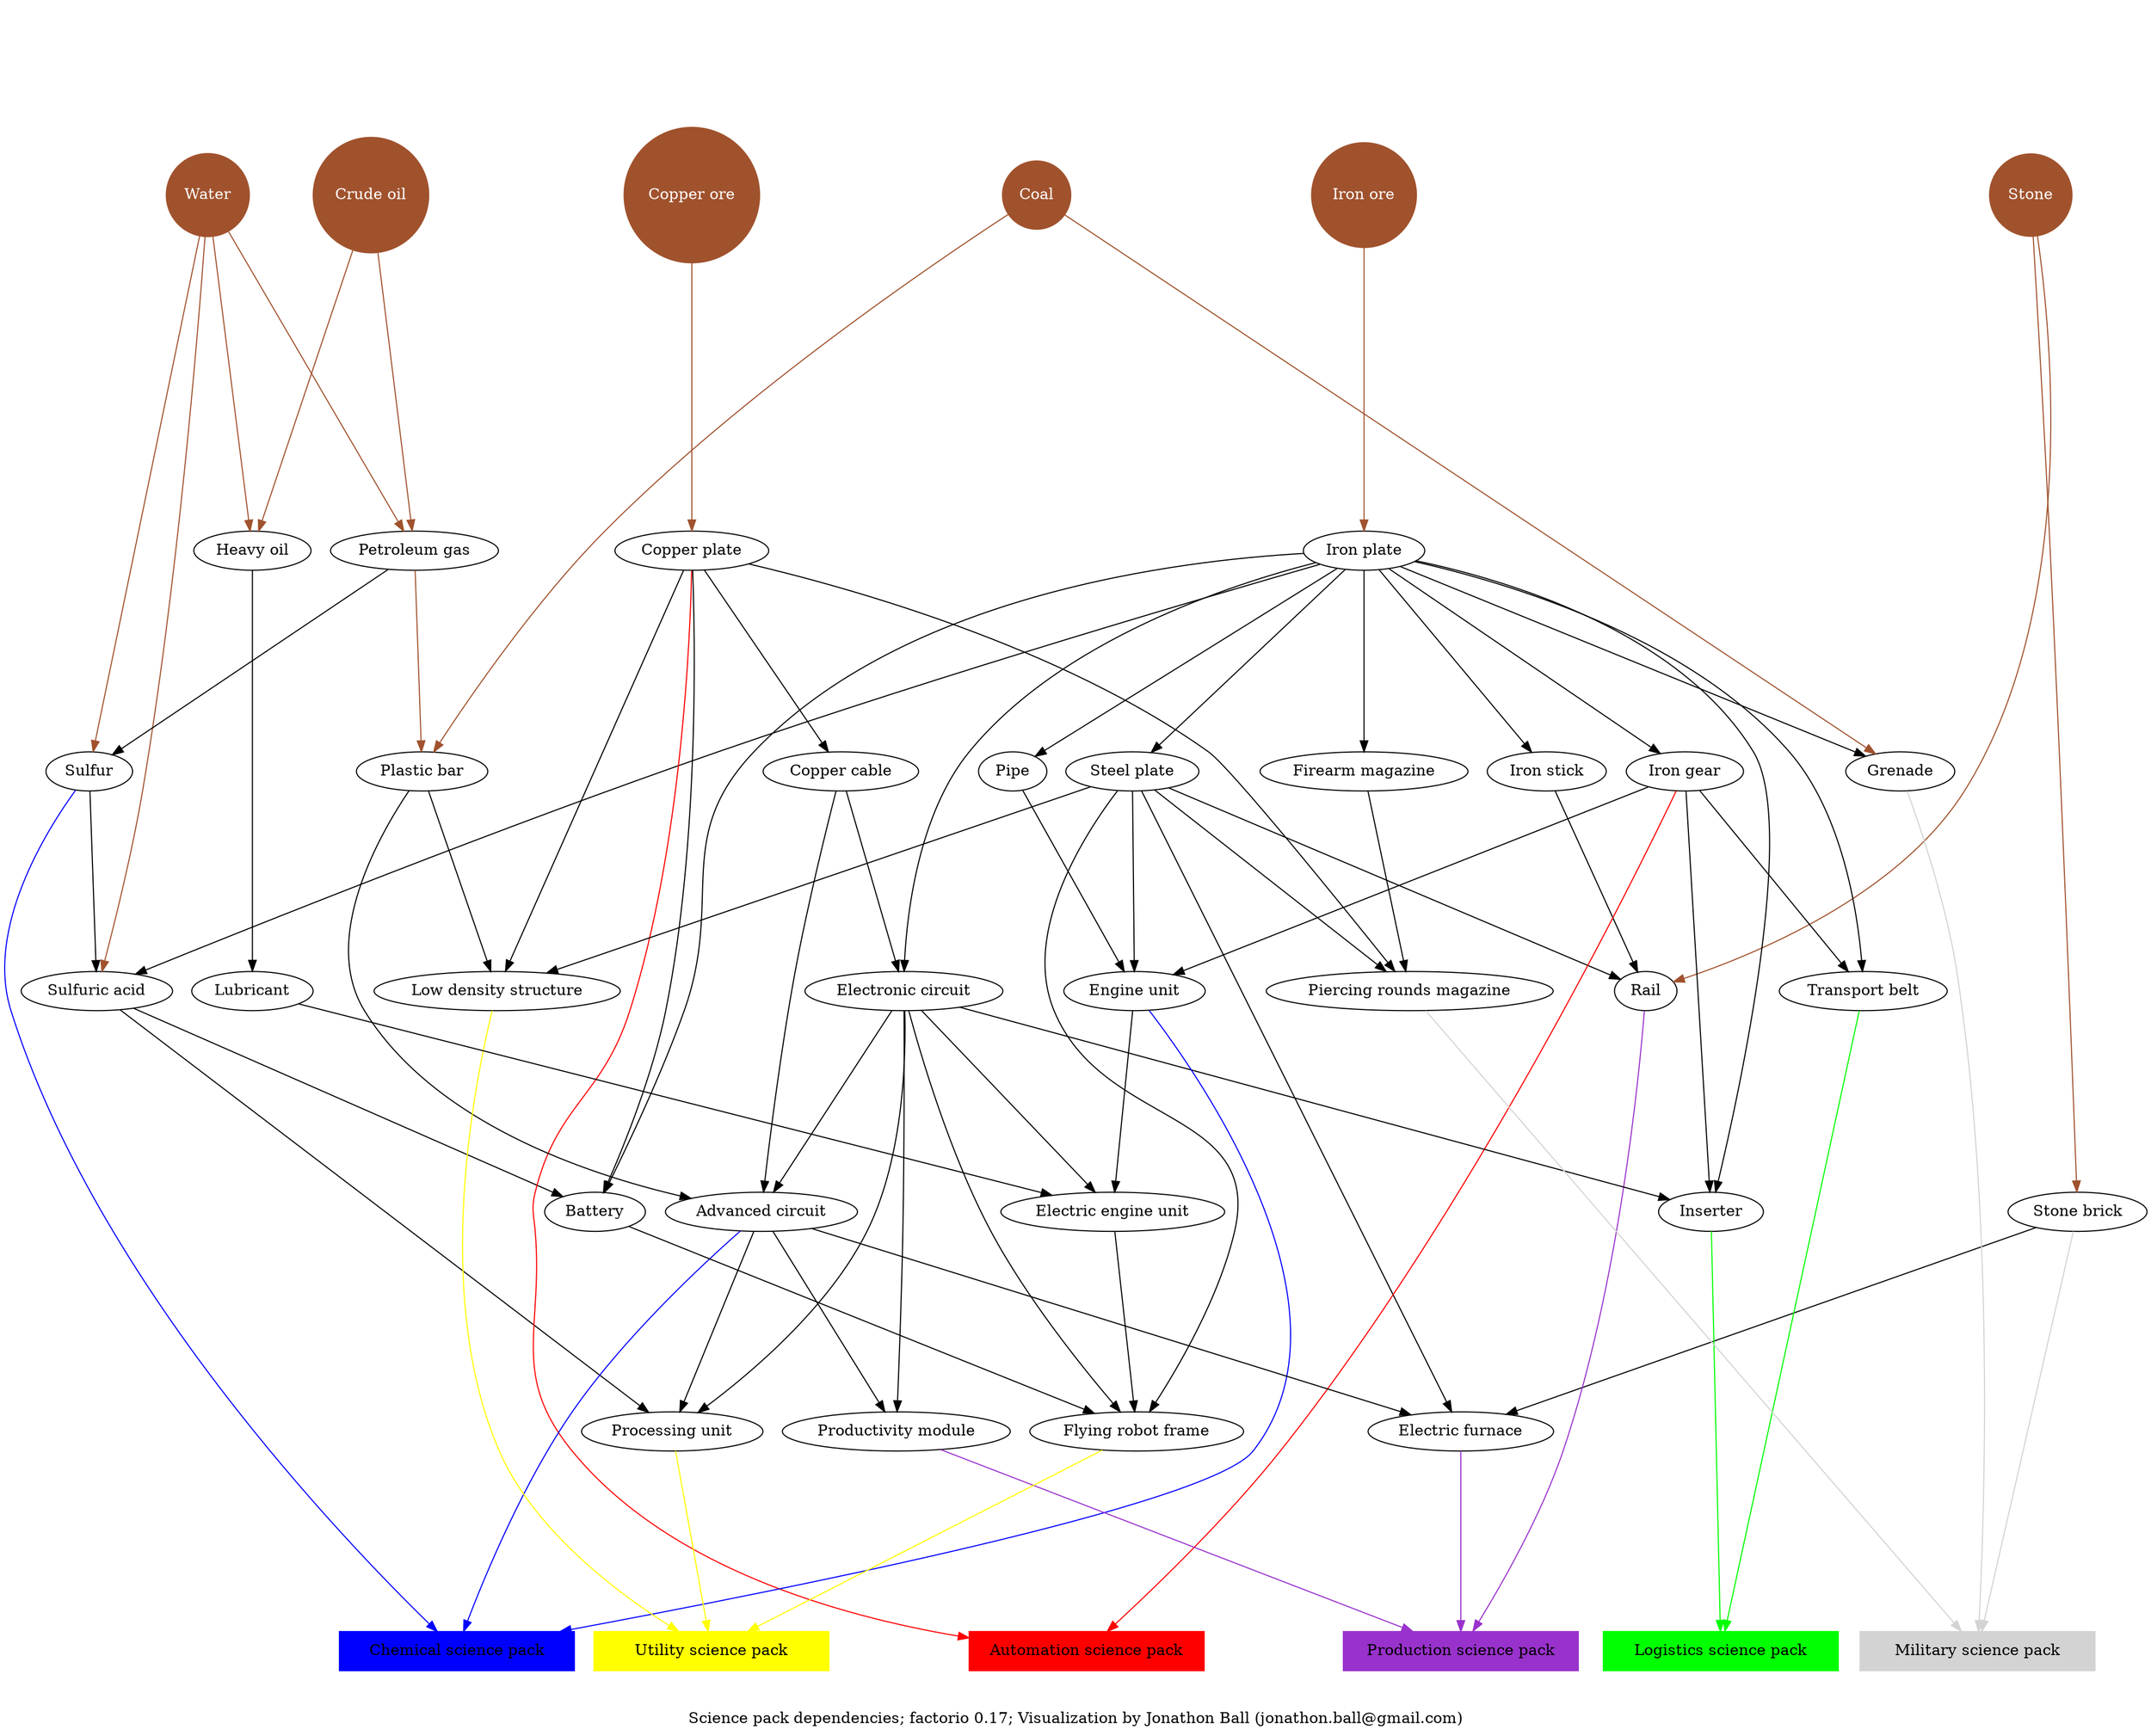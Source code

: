 digraph science_packs {

  label = "Science pack dependencies; factorio 0.17; Visualization by Jonathon Ball (jonathon.ball@gmail.com)";

  subgraph resources {
    node [
      style     = filled,
      fontcolor = white,
      shape     = Mcircle,
      color     = "#a0522d"
    ];

    "Coal";
    "Crude oil";
    "Iron ore";
    "Copper ore";
    "Water";
    "Stone";

    rank = min;
  }

  subgraph science_packs {
    node [
      style = filled,
      shape = box,
      width = 3
    ];

    "Automation science pack" [color = "#ff0000"];
    "Logistics science pack"  [color = "#00ff00"];
    "Chemical science pack"   [color = "#0000ff"];
    "Military science pack"   [color = "#D3D3D3"];
    "Production science pack" [color = "#9932CC"];
    "Utility science pack"    [color = "#FFFF00"];

    rank = max;
  }

  "Water" -> "Sulfur" [color = "#a0522d"];
  "Petroleum gas" -> "Sulfur";

  {
    "Iron plate";
    "Sulfur";
  } -> "Sulfuric acid";
  "Water" -> "Sulfuric acid" [color = "#a0522d"];

  "Stone" -> "Stone brick" [color = "#a0522d"];

  {
    "Crude oil";
    "Water";
  } -> {
    "Petroleum gas";
    "Heavy oil";
  } [color = "#a0522d"];

  "Iron ore" -> "Iron plate" [color = "#a0522d"];

  "Copper ore" -> "Copper plate" [color = "#a0522d"];

  "Coal" -> "Grenade" [color = "#a0522d"];
  "Iron plate" -> "Grenade";

  {
    "Coal";
    "Petroleum gas";
  } -> "Plastic bar" [color = "#a0522d"];

  "Stone" -> "Rail" [color = "#a0522d"];
  {
    "Iron stick"
    "Steel plate"
  } -> "Rail";

  "Iron plate" -> "Firearm magazine";

  "Iron plate" -> "Iron stick";

  "Iron plate" -> "Pipe";

  "Iron plate" -> "Iron gear";

  "Iron plate" -> "Steel plate";

  "Copper plate" -> "Copper cable";

  {
    "Iron plate";
    "Iron gear";
  } -> "Transport belt";

  {
    "Iron plate";
    "Copper cable";
  } -> "Electronic circuit";

  {
    "Iron plate";
    "Iron gear";
    "Electronic circuit";
  } -> "Inserter";

  {
    "Steel plate";
    "Iron gear";
    "Pipe";
  } -> "Engine unit";

  {
    "Plastic bar";
    "Copper cable";
    "Electronic circuit";
  } -> "Advanced circuit";

  {
    "Copper plate";
    "Steel plate";
    "Firearm magazine";
  } -> "Piercing rounds magazine";

  {
    "Advanced circuit";
    "Steel plate";
    "Stone brick";
  } -> "Electric furnace";

  {
    "Electronic circuit";
    "Advanced circuit";
  } -> "Productivity module";

  {
    "Copper plate";
    "Iron plate";
    "Sulfuric acid";
  } -> "Battery";

  {
    "Copper plate";
    "Plastic bar";
    "Steel plate";
  } -> "Low density structure";

  {
    "Electronic circuit";
    "Advanced circuit";
    "Sulfuric acid";
  } -> "Processing unit";

  "Heavy oil" -> "Lubricant";

  {
    "Electronic circuit";
    "Engine unit";
    "Lubricant";
  } -> "Electric engine unit"

  {
    "Battery";
    "Electric engine unit";
    "Electronic circuit";
    "Steel plate";
  } -> "Flying robot frame";

  {
    "Copper plate";
    "Iron gear";
  } -> "Automation science pack" [color = "#ff0000"];

  {
    "Transport belt";
    "Inserter";
  } -> "Logistics science pack" [color = "#00ff00"];

  {
    "Engine unit";
    "Sulfur";
    "Advanced circuit";
  } -> "Chemical science pack" [color = "#0000ff"];

  {
    "Piercing rounds magazine";
    "Grenade";
    "Stone brick";
  } -> "Military science pack" [color = "#D3D3D3"];

  {
    "Electric furnace";
    "Productivity module";
    "Rail";
  } -> "Production science pack" [color = "#9932CC"];

  {
    "Flying robot frame";
    "Low density structure";
    "Processing unit";
  } -> "Utility science pack" [color = "#FFFF00"];

  ratio = 0.8;
  width=20;

}
